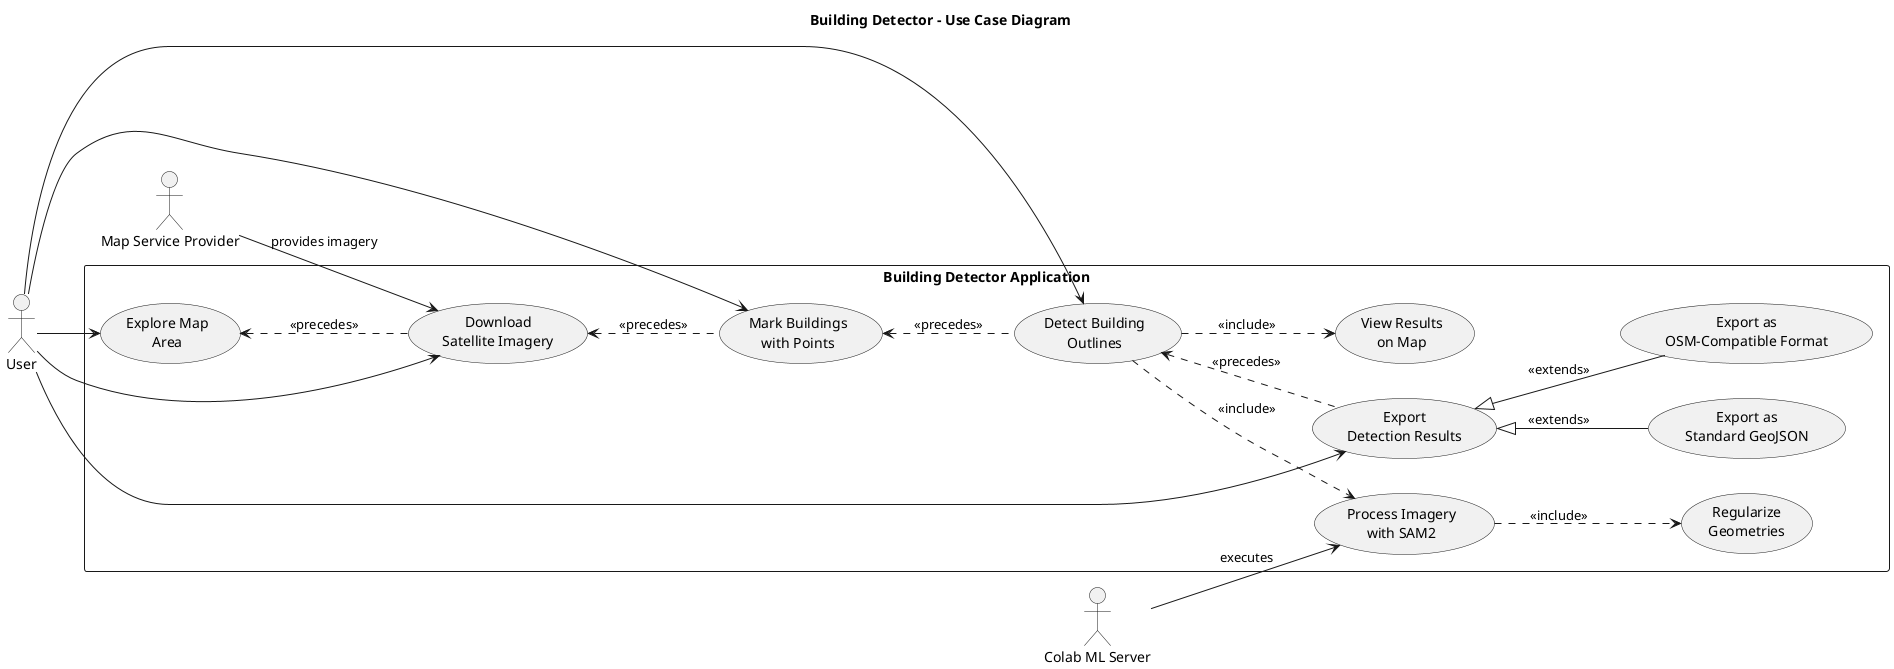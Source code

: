 @startuml BuildingDetector-UseCaseDiagram

title Building Detector - Use Case Diagram

left to right direction

actor "User" as user
actor "Map Service Provider" as mapProvider
actor "Colab ML Server" as mlServer

rectangle "Building Detector Application" {
  ' Hauptanwendungsfälle
  usecase "Explore Map\nArea" as UC1
  usecase "Download\nSatellite Imagery" as UC2
  usecase "Mark Buildings\nwith Points" as UC3
  usecase "Detect Building\nOutlines" as UC4
  usecase "Export\nDetection Results" as UC5
  
  ' Untergeordnete Anwendungsfälle
  usecase "View Results\non Map" as UC6
  usecase "Export as\nStandard GeoJSON" as UC7
  usecase "Export as\nOSM-Compatible Format" as UC8
  
  ' Interne Prozesse
  usecase "Process Imagery\nwith SAM2" as UC9
  usecase "Regularize\nGeometries" as UC10
}

' Benutzerinteraktionen (vereinfacht)
user --> UC1
user --> UC2
user --> UC3
user --> UC4
user --> UC5

' Externe Dienste
mapProvider --> UC2 : provides imagery
mlServer --> UC9 : executes

' Logischer Ablauf mit weniger Beziehungen
UC1 <.. UC2 : <<precedes>>
UC2 <.. UC3 : <<precedes>>
UC3 <.. UC4 : <<precedes>>
UC4 <.. UC5 : <<precedes>>

' Nur die wichtigsten Include-Beziehungen
UC4 ..> UC9 : <<include>>
UC9 ..> UC10 : <<include>>
UC4 ..> UC6 : <<include>>

' Export-Optionen
UC5 <|-- UC7 : <<extends>>
UC5 <|-- UC8 : <<extends>>

@enduml
